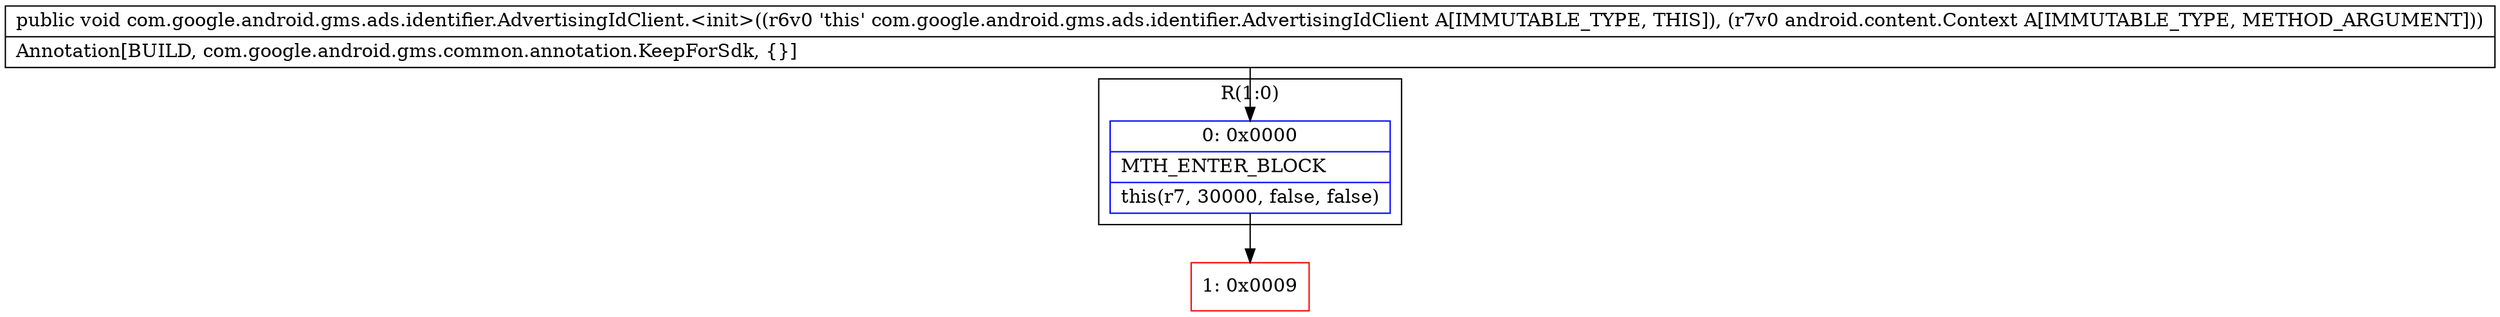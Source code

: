 digraph "CFG forcom.google.android.gms.ads.identifier.AdvertisingIdClient.\<init\>(Landroid\/content\/Context;)V" {
subgraph cluster_Region_2019818743 {
label = "R(1:0)";
node [shape=record,color=blue];
Node_0 [shape=record,label="{0\:\ 0x0000|MTH_ENTER_BLOCK\l|this(r7, 30000, false, false)\l}"];
}
Node_1 [shape=record,color=red,label="{1\:\ 0x0009}"];
MethodNode[shape=record,label="{public void com.google.android.gms.ads.identifier.AdvertisingIdClient.\<init\>((r6v0 'this' com.google.android.gms.ads.identifier.AdvertisingIdClient A[IMMUTABLE_TYPE, THIS]), (r7v0 android.content.Context A[IMMUTABLE_TYPE, METHOD_ARGUMENT]))  | Annotation[BUILD, com.google.android.gms.common.annotation.KeepForSdk, \{\}]\l}"];
MethodNode -> Node_0;
Node_0 -> Node_1;
}

